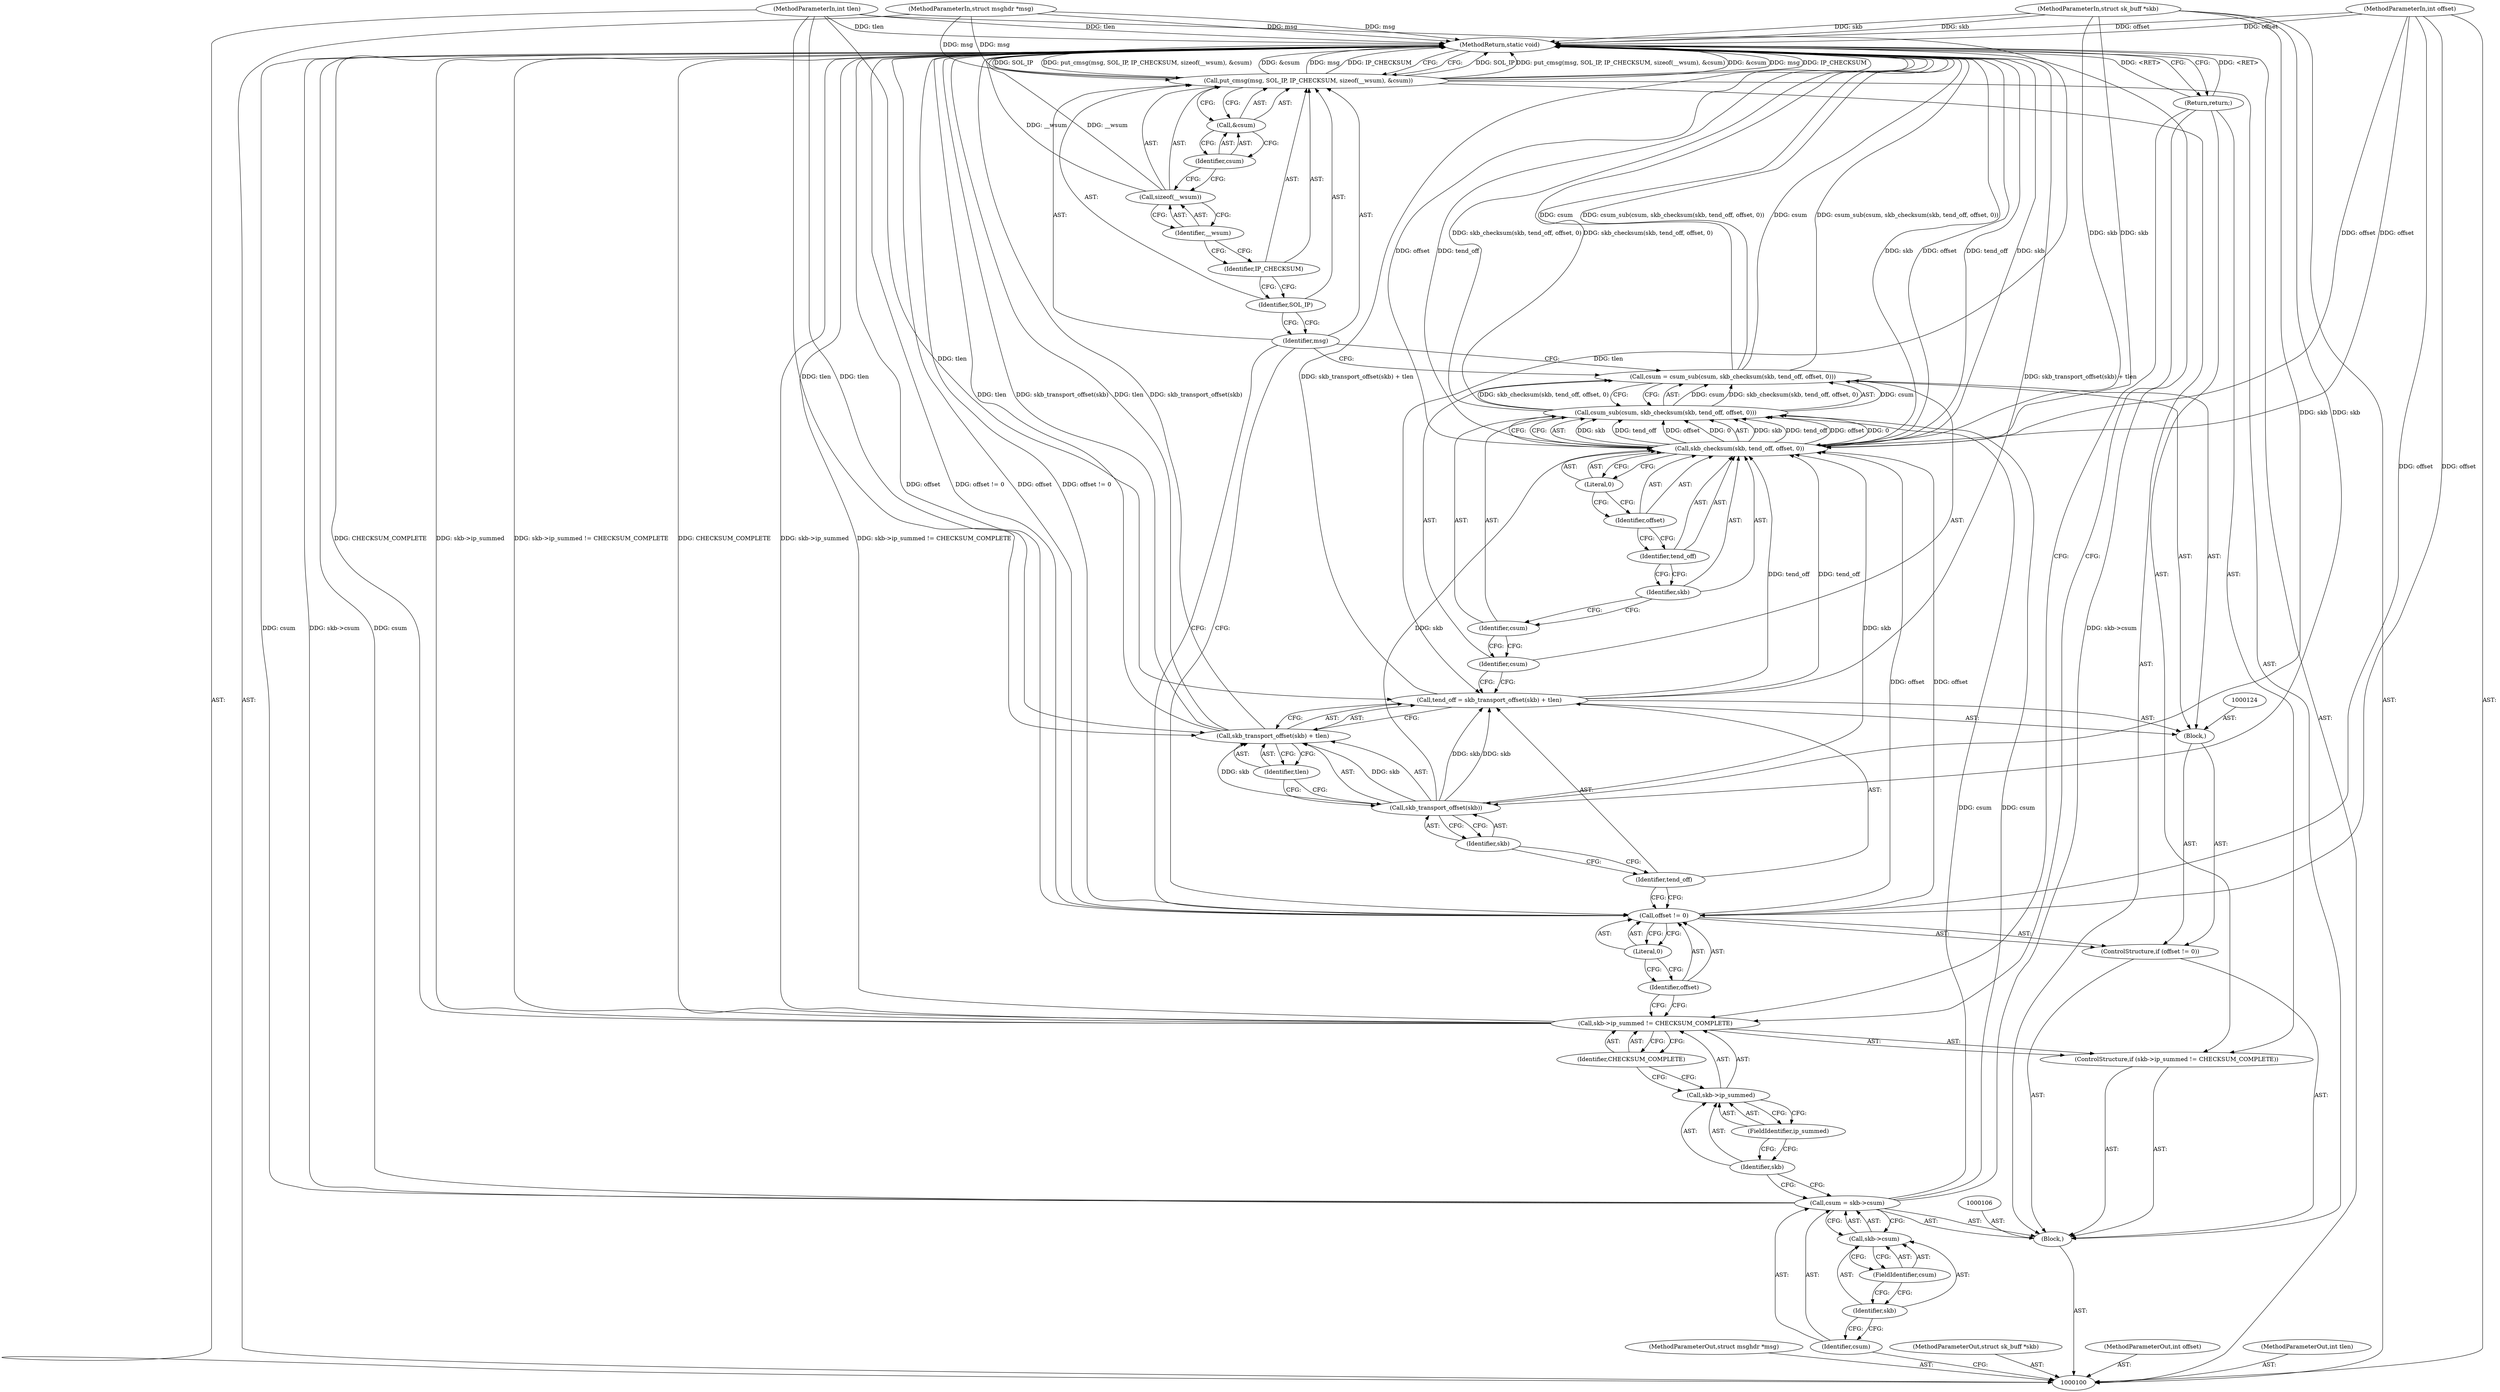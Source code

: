 digraph "0_linux_ca4ef4574f1ee5252e2cd365f8f5d5bafd048f32" {
"1000148" [label="(MethodReturn,static void)"];
"1000101" [label="(MethodParameterIn,struct msghdr *msg)"];
"1000209" [label="(MethodParameterOut,struct msghdr *msg)"];
"1000102" [label="(MethodParameterIn,struct sk_buff *skb)"];
"1000210" [label="(MethodParameterOut,struct sk_buff *skb)"];
"1000127" [label="(Call,skb_transport_offset(skb) + tlen)"];
"1000128" [label="(Call,skb_transport_offset(skb))"];
"1000123" [label="(Block,)"];
"1000129" [label="(Identifier,skb)"];
"1000130" [label="(Identifier,tlen)"];
"1000125" [label="(Call,tend_off = skb_transport_offset(skb) + tlen)"];
"1000126" [label="(Identifier,tend_off)"];
"1000134" [label="(Identifier,csum)"];
"1000131" [label="(Call,csum = csum_sub(csum, skb_checksum(skb, tend_off, offset, 0)))"];
"1000132" [label="(Identifier,csum)"];
"1000135" [label="(Call,skb_checksum(skb, tend_off, offset, 0))"];
"1000136" [label="(Identifier,skb)"];
"1000137" [label="(Identifier,tend_off)"];
"1000138" [label="(Identifier,offset)"];
"1000139" [label="(Literal,0)"];
"1000133" [label="(Call,csum_sub(csum, skb_checksum(skb, tend_off, offset, 0)))"];
"1000141" [label="(Identifier,msg)"];
"1000142" [label="(Identifier,SOL_IP)"];
"1000140" [label="(Call,put_cmsg(msg, SOL_IP, IP_CHECKSUM, sizeof(__wsum), &csum))"];
"1000143" [label="(Identifier,IP_CHECKSUM)"];
"1000144" [label="(Call,sizeof(__wsum))"];
"1000145" [label="(Identifier,__wsum)"];
"1000146" [label="(Call,&csum)"];
"1000147" [label="(Identifier,csum)"];
"1000104" [label="(MethodParameterIn,int offset)"];
"1000212" [label="(MethodParameterOut,int offset)"];
"1000103" [label="(MethodParameterIn,int tlen)"];
"1000211" [label="(MethodParameterOut,int tlen)"];
"1000105" [label="(Block,)"];
"1000109" [label="(Call,skb->csum)"];
"1000110" [label="(Identifier,skb)"];
"1000111" [label="(FieldIdentifier,csum)"];
"1000107" [label="(Call,csum = skb->csum)"];
"1000108" [label="(Identifier,csum)"];
"1000116" [label="(FieldIdentifier,ip_summed)"];
"1000112" [label="(ControlStructure,if (skb->ip_summed != CHECKSUM_COMPLETE))"];
"1000117" [label="(Identifier,CHECKSUM_COMPLETE)"];
"1000113" [label="(Call,skb->ip_summed != CHECKSUM_COMPLETE)"];
"1000114" [label="(Call,skb->ip_summed)"];
"1000115" [label="(Identifier,skb)"];
"1000118" [label="(Return,return;)"];
"1000119" [label="(ControlStructure,if (offset != 0))"];
"1000122" [label="(Literal,0)"];
"1000120" [label="(Call,offset != 0)"];
"1000121" [label="(Identifier,offset)"];
"1000148" -> "1000100"  [label="AST: "];
"1000148" -> "1000118"  [label="CFG: "];
"1000148" -> "1000140"  [label="CFG: "];
"1000113" -> "1000148"  [label="DDG: CHECKSUM_COMPLETE"];
"1000113" -> "1000148"  [label="DDG: skb->ip_summed"];
"1000113" -> "1000148"  [label="DDG: skb->ip_summed != CHECKSUM_COMPLETE"];
"1000127" -> "1000148"  [label="DDG: tlen"];
"1000127" -> "1000148"  [label="DDG: skb_transport_offset(skb)"];
"1000140" -> "1000148"  [label="DDG: SOL_IP"];
"1000140" -> "1000148"  [label="DDG: put_cmsg(msg, SOL_IP, IP_CHECKSUM, sizeof(__wsum), &csum)"];
"1000140" -> "1000148"  [label="DDG: &csum"];
"1000140" -> "1000148"  [label="DDG: msg"];
"1000140" -> "1000148"  [label="DDG: IP_CHECKSUM"];
"1000107" -> "1000148"  [label="DDG: csum"];
"1000107" -> "1000148"  [label="DDG: skb->csum"];
"1000104" -> "1000148"  [label="DDG: offset"];
"1000120" -> "1000148"  [label="DDG: offset"];
"1000120" -> "1000148"  [label="DDG: offset != 0"];
"1000125" -> "1000148"  [label="DDG: skb_transport_offset(skb) + tlen"];
"1000131" -> "1000148"  [label="DDG: csum"];
"1000131" -> "1000148"  [label="DDG: csum_sub(csum, skb_checksum(skb, tend_off, offset, 0))"];
"1000103" -> "1000148"  [label="DDG: tlen"];
"1000102" -> "1000148"  [label="DDG: skb"];
"1000133" -> "1000148"  [label="DDG: skb_checksum(skb, tend_off, offset, 0)"];
"1000101" -> "1000148"  [label="DDG: msg"];
"1000135" -> "1000148"  [label="DDG: skb"];
"1000135" -> "1000148"  [label="DDG: offset"];
"1000135" -> "1000148"  [label="DDG: tend_off"];
"1000144" -> "1000148"  [label="DDG: __wsum"];
"1000118" -> "1000148"  [label="DDG: <RET>"];
"1000101" -> "1000100"  [label="AST: "];
"1000101" -> "1000148"  [label="DDG: msg"];
"1000101" -> "1000140"  [label="DDG: msg"];
"1000209" -> "1000100"  [label="AST: "];
"1000102" -> "1000100"  [label="AST: "];
"1000102" -> "1000148"  [label="DDG: skb"];
"1000102" -> "1000128"  [label="DDG: skb"];
"1000102" -> "1000135"  [label="DDG: skb"];
"1000210" -> "1000100"  [label="AST: "];
"1000127" -> "1000125"  [label="AST: "];
"1000127" -> "1000130"  [label="CFG: "];
"1000128" -> "1000127"  [label="AST: "];
"1000130" -> "1000127"  [label="AST: "];
"1000125" -> "1000127"  [label="CFG: "];
"1000127" -> "1000148"  [label="DDG: tlen"];
"1000127" -> "1000148"  [label="DDG: skb_transport_offset(skb)"];
"1000128" -> "1000127"  [label="DDG: skb"];
"1000103" -> "1000127"  [label="DDG: tlen"];
"1000128" -> "1000127"  [label="AST: "];
"1000128" -> "1000129"  [label="CFG: "];
"1000129" -> "1000128"  [label="AST: "];
"1000130" -> "1000128"  [label="CFG: "];
"1000128" -> "1000125"  [label="DDG: skb"];
"1000128" -> "1000127"  [label="DDG: skb"];
"1000102" -> "1000128"  [label="DDG: skb"];
"1000128" -> "1000135"  [label="DDG: skb"];
"1000123" -> "1000119"  [label="AST: "];
"1000124" -> "1000123"  [label="AST: "];
"1000125" -> "1000123"  [label="AST: "];
"1000131" -> "1000123"  [label="AST: "];
"1000129" -> "1000128"  [label="AST: "];
"1000129" -> "1000126"  [label="CFG: "];
"1000128" -> "1000129"  [label="CFG: "];
"1000130" -> "1000127"  [label="AST: "];
"1000130" -> "1000128"  [label="CFG: "];
"1000127" -> "1000130"  [label="CFG: "];
"1000125" -> "1000123"  [label="AST: "];
"1000125" -> "1000127"  [label="CFG: "];
"1000126" -> "1000125"  [label="AST: "];
"1000127" -> "1000125"  [label="AST: "];
"1000132" -> "1000125"  [label="CFG: "];
"1000125" -> "1000148"  [label="DDG: skb_transport_offset(skb) + tlen"];
"1000128" -> "1000125"  [label="DDG: skb"];
"1000103" -> "1000125"  [label="DDG: tlen"];
"1000125" -> "1000135"  [label="DDG: tend_off"];
"1000126" -> "1000125"  [label="AST: "];
"1000126" -> "1000120"  [label="CFG: "];
"1000129" -> "1000126"  [label="CFG: "];
"1000134" -> "1000133"  [label="AST: "];
"1000134" -> "1000132"  [label="CFG: "];
"1000136" -> "1000134"  [label="CFG: "];
"1000131" -> "1000123"  [label="AST: "];
"1000131" -> "1000133"  [label="CFG: "];
"1000132" -> "1000131"  [label="AST: "];
"1000133" -> "1000131"  [label="AST: "];
"1000141" -> "1000131"  [label="CFG: "];
"1000131" -> "1000148"  [label="DDG: csum"];
"1000131" -> "1000148"  [label="DDG: csum_sub(csum, skb_checksum(skb, tend_off, offset, 0))"];
"1000133" -> "1000131"  [label="DDG: csum"];
"1000133" -> "1000131"  [label="DDG: skb_checksum(skb, tend_off, offset, 0)"];
"1000132" -> "1000131"  [label="AST: "];
"1000132" -> "1000125"  [label="CFG: "];
"1000134" -> "1000132"  [label="CFG: "];
"1000135" -> "1000133"  [label="AST: "];
"1000135" -> "1000139"  [label="CFG: "];
"1000136" -> "1000135"  [label="AST: "];
"1000137" -> "1000135"  [label="AST: "];
"1000138" -> "1000135"  [label="AST: "];
"1000139" -> "1000135"  [label="AST: "];
"1000133" -> "1000135"  [label="CFG: "];
"1000135" -> "1000148"  [label="DDG: skb"];
"1000135" -> "1000148"  [label="DDG: offset"];
"1000135" -> "1000148"  [label="DDG: tend_off"];
"1000135" -> "1000133"  [label="DDG: skb"];
"1000135" -> "1000133"  [label="DDG: tend_off"];
"1000135" -> "1000133"  [label="DDG: offset"];
"1000135" -> "1000133"  [label="DDG: 0"];
"1000128" -> "1000135"  [label="DDG: skb"];
"1000102" -> "1000135"  [label="DDG: skb"];
"1000125" -> "1000135"  [label="DDG: tend_off"];
"1000120" -> "1000135"  [label="DDG: offset"];
"1000104" -> "1000135"  [label="DDG: offset"];
"1000136" -> "1000135"  [label="AST: "];
"1000136" -> "1000134"  [label="CFG: "];
"1000137" -> "1000136"  [label="CFG: "];
"1000137" -> "1000135"  [label="AST: "];
"1000137" -> "1000136"  [label="CFG: "];
"1000138" -> "1000137"  [label="CFG: "];
"1000138" -> "1000135"  [label="AST: "];
"1000138" -> "1000137"  [label="CFG: "];
"1000139" -> "1000138"  [label="CFG: "];
"1000139" -> "1000135"  [label="AST: "];
"1000139" -> "1000138"  [label="CFG: "];
"1000135" -> "1000139"  [label="CFG: "];
"1000133" -> "1000131"  [label="AST: "];
"1000133" -> "1000135"  [label="CFG: "];
"1000134" -> "1000133"  [label="AST: "];
"1000135" -> "1000133"  [label="AST: "];
"1000131" -> "1000133"  [label="CFG: "];
"1000133" -> "1000148"  [label="DDG: skb_checksum(skb, tend_off, offset, 0)"];
"1000133" -> "1000131"  [label="DDG: csum"];
"1000133" -> "1000131"  [label="DDG: skb_checksum(skb, tend_off, offset, 0)"];
"1000107" -> "1000133"  [label="DDG: csum"];
"1000135" -> "1000133"  [label="DDG: skb"];
"1000135" -> "1000133"  [label="DDG: tend_off"];
"1000135" -> "1000133"  [label="DDG: offset"];
"1000135" -> "1000133"  [label="DDG: 0"];
"1000141" -> "1000140"  [label="AST: "];
"1000141" -> "1000131"  [label="CFG: "];
"1000141" -> "1000120"  [label="CFG: "];
"1000142" -> "1000141"  [label="CFG: "];
"1000142" -> "1000140"  [label="AST: "];
"1000142" -> "1000141"  [label="CFG: "];
"1000143" -> "1000142"  [label="CFG: "];
"1000140" -> "1000105"  [label="AST: "];
"1000140" -> "1000146"  [label="CFG: "];
"1000141" -> "1000140"  [label="AST: "];
"1000142" -> "1000140"  [label="AST: "];
"1000143" -> "1000140"  [label="AST: "];
"1000144" -> "1000140"  [label="AST: "];
"1000146" -> "1000140"  [label="AST: "];
"1000148" -> "1000140"  [label="CFG: "];
"1000140" -> "1000148"  [label="DDG: SOL_IP"];
"1000140" -> "1000148"  [label="DDG: put_cmsg(msg, SOL_IP, IP_CHECKSUM, sizeof(__wsum), &csum)"];
"1000140" -> "1000148"  [label="DDG: &csum"];
"1000140" -> "1000148"  [label="DDG: msg"];
"1000140" -> "1000148"  [label="DDG: IP_CHECKSUM"];
"1000101" -> "1000140"  [label="DDG: msg"];
"1000143" -> "1000140"  [label="AST: "];
"1000143" -> "1000142"  [label="CFG: "];
"1000145" -> "1000143"  [label="CFG: "];
"1000144" -> "1000140"  [label="AST: "];
"1000144" -> "1000145"  [label="CFG: "];
"1000145" -> "1000144"  [label="AST: "];
"1000147" -> "1000144"  [label="CFG: "];
"1000144" -> "1000148"  [label="DDG: __wsum"];
"1000145" -> "1000144"  [label="AST: "];
"1000145" -> "1000143"  [label="CFG: "];
"1000144" -> "1000145"  [label="CFG: "];
"1000146" -> "1000140"  [label="AST: "];
"1000146" -> "1000147"  [label="CFG: "];
"1000147" -> "1000146"  [label="AST: "];
"1000140" -> "1000146"  [label="CFG: "];
"1000147" -> "1000146"  [label="AST: "];
"1000147" -> "1000144"  [label="CFG: "];
"1000146" -> "1000147"  [label="CFG: "];
"1000104" -> "1000100"  [label="AST: "];
"1000104" -> "1000148"  [label="DDG: offset"];
"1000104" -> "1000120"  [label="DDG: offset"];
"1000104" -> "1000135"  [label="DDG: offset"];
"1000212" -> "1000100"  [label="AST: "];
"1000103" -> "1000100"  [label="AST: "];
"1000103" -> "1000148"  [label="DDG: tlen"];
"1000103" -> "1000125"  [label="DDG: tlen"];
"1000103" -> "1000127"  [label="DDG: tlen"];
"1000211" -> "1000100"  [label="AST: "];
"1000105" -> "1000100"  [label="AST: "];
"1000106" -> "1000105"  [label="AST: "];
"1000107" -> "1000105"  [label="AST: "];
"1000112" -> "1000105"  [label="AST: "];
"1000119" -> "1000105"  [label="AST: "];
"1000140" -> "1000105"  [label="AST: "];
"1000109" -> "1000107"  [label="AST: "];
"1000109" -> "1000111"  [label="CFG: "];
"1000110" -> "1000109"  [label="AST: "];
"1000111" -> "1000109"  [label="AST: "];
"1000107" -> "1000109"  [label="CFG: "];
"1000110" -> "1000109"  [label="AST: "];
"1000110" -> "1000108"  [label="CFG: "];
"1000111" -> "1000110"  [label="CFG: "];
"1000111" -> "1000109"  [label="AST: "];
"1000111" -> "1000110"  [label="CFG: "];
"1000109" -> "1000111"  [label="CFG: "];
"1000107" -> "1000105"  [label="AST: "];
"1000107" -> "1000109"  [label="CFG: "];
"1000108" -> "1000107"  [label="AST: "];
"1000109" -> "1000107"  [label="AST: "];
"1000115" -> "1000107"  [label="CFG: "];
"1000107" -> "1000148"  [label="DDG: csum"];
"1000107" -> "1000148"  [label="DDG: skb->csum"];
"1000107" -> "1000133"  [label="DDG: csum"];
"1000108" -> "1000107"  [label="AST: "];
"1000108" -> "1000100"  [label="CFG: "];
"1000110" -> "1000108"  [label="CFG: "];
"1000116" -> "1000114"  [label="AST: "];
"1000116" -> "1000115"  [label="CFG: "];
"1000114" -> "1000116"  [label="CFG: "];
"1000112" -> "1000105"  [label="AST: "];
"1000113" -> "1000112"  [label="AST: "];
"1000118" -> "1000112"  [label="AST: "];
"1000117" -> "1000113"  [label="AST: "];
"1000117" -> "1000114"  [label="CFG: "];
"1000113" -> "1000117"  [label="CFG: "];
"1000113" -> "1000112"  [label="AST: "];
"1000113" -> "1000117"  [label="CFG: "];
"1000114" -> "1000113"  [label="AST: "];
"1000117" -> "1000113"  [label="AST: "];
"1000118" -> "1000113"  [label="CFG: "];
"1000121" -> "1000113"  [label="CFG: "];
"1000113" -> "1000148"  [label="DDG: CHECKSUM_COMPLETE"];
"1000113" -> "1000148"  [label="DDG: skb->ip_summed"];
"1000113" -> "1000148"  [label="DDG: skb->ip_summed != CHECKSUM_COMPLETE"];
"1000114" -> "1000113"  [label="AST: "];
"1000114" -> "1000116"  [label="CFG: "];
"1000115" -> "1000114"  [label="AST: "];
"1000116" -> "1000114"  [label="AST: "];
"1000117" -> "1000114"  [label="CFG: "];
"1000115" -> "1000114"  [label="AST: "];
"1000115" -> "1000107"  [label="CFG: "];
"1000116" -> "1000115"  [label="CFG: "];
"1000118" -> "1000112"  [label="AST: "];
"1000118" -> "1000113"  [label="CFG: "];
"1000148" -> "1000118"  [label="CFG: "];
"1000118" -> "1000148"  [label="DDG: <RET>"];
"1000119" -> "1000105"  [label="AST: "];
"1000120" -> "1000119"  [label="AST: "];
"1000123" -> "1000119"  [label="AST: "];
"1000122" -> "1000120"  [label="AST: "];
"1000122" -> "1000121"  [label="CFG: "];
"1000120" -> "1000122"  [label="CFG: "];
"1000120" -> "1000119"  [label="AST: "];
"1000120" -> "1000122"  [label="CFG: "];
"1000121" -> "1000120"  [label="AST: "];
"1000122" -> "1000120"  [label="AST: "];
"1000126" -> "1000120"  [label="CFG: "];
"1000141" -> "1000120"  [label="CFG: "];
"1000120" -> "1000148"  [label="DDG: offset"];
"1000120" -> "1000148"  [label="DDG: offset != 0"];
"1000104" -> "1000120"  [label="DDG: offset"];
"1000120" -> "1000135"  [label="DDG: offset"];
"1000121" -> "1000120"  [label="AST: "];
"1000121" -> "1000113"  [label="CFG: "];
"1000122" -> "1000121"  [label="CFG: "];
}
